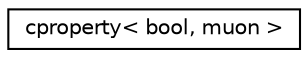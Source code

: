 digraph "Graphical Class Hierarchy"
{
 // INTERACTIVE_SVG=YES
 // LATEX_PDF_SIZE
  edge [fontname="Helvetica",fontsize="10",labelfontname="Helvetica",labelfontsize="10"];
  node [fontname="Helvetica",fontsize="10",shape=record];
  rankdir="LR";
  Node0 [label="cproperty\< bool, muon \>",height=0.2,width=0.4,color="black", fillcolor="white", style="filled",URL="$classcproperty.html",tooltip=" "];
}
